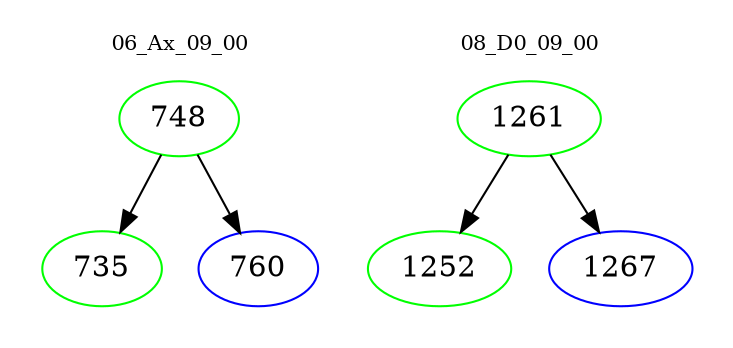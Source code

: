 digraph{
subgraph cluster_0 {
color = white
label = "06_Ax_09_00";
fontsize=10;
T0_748 [label="748", color="green"]
T0_748 -> T0_735 [color="black"]
T0_735 [label="735", color="green"]
T0_748 -> T0_760 [color="black"]
T0_760 [label="760", color="blue"]
}
subgraph cluster_1 {
color = white
label = "08_D0_09_00";
fontsize=10;
T1_1261 [label="1261", color="green"]
T1_1261 -> T1_1252 [color="black"]
T1_1252 [label="1252", color="green"]
T1_1261 -> T1_1267 [color="black"]
T1_1267 [label="1267", color="blue"]
}
}
